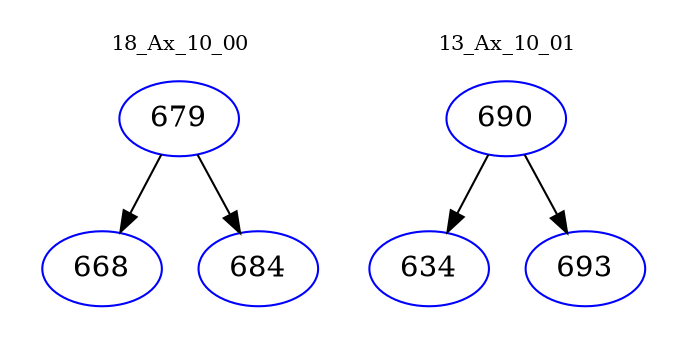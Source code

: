 digraph{
subgraph cluster_0 {
color = white
label = "18_Ax_10_00";
fontsize=10;
T0_679 [label="679", color="blue"]
T0_679 -> T0_668 [color="black"]
T0_668 [label="668", color="blue"]
T0_679 -> T0_684 [color="black"]
T0_684 [label="684", color="blue"]
}
subgraph cluster_1 {
color = white
label = "13_Ax_10_01";
fontsize=10;
T1_690 [label="690", color="blue"]
T1_690 -> T1_634 [color="black"]
T1_634 [label="634", color="blue"]
T1_690 -> T1_693 [color="black"]
T1_693 [label="693", color="blue"]
}
}

